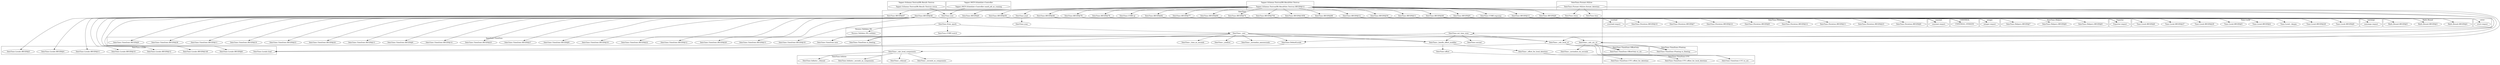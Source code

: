 digraph {
graph [overlap=false]
subgraph cluster_DateTime_TimeZone_Floating {
	label="DateTime::TimeZone::Floating";
	"DateTime::TimeZone::Floating::is_floating";
}
subgraph cluster_UNIVERSAL {
	label="UNIVERSAL";
	"UNIVERSAL::VERSION";
}
subgraph cluster_Params_Validate_XS {
	label="Params::Validate::XS";
	"Params::Validate::XS::validate";
}
subgraph cluster_Math_Round {
	label="Math::Round";
	"Math::Round::BEGIN@4";
	"Math::Round::BEGIN@3";
	"Math::Round::BEGIN@5";
}
subgraph cluster_DateTime_TimeZone_UTC {
	label="DateTime::TimeZone::UTC";
	"DateTime::TimeZone::UTC::is_utc";
	"DateTime::TimeZone::UTC::offset_for_local_datetime";
	"DateTime::TimeZone::UTC::offset_for_datetime";
}
subgraph cluster_Exporter {
	label="Exporter";
	"Exporter::import";
}
subgraph cluster_DateTime {
	label="DateTime";
	"DateTime::BEGIN@59";
	"DateTime::_time_as_seconds";
	"DateTime::BEGIN@46";
	"DateTime::offset";
	"DateTime::_rd2ymd";
	"DateTime::_new";
	"DateTime::CORE:qr";
	"DateTime::BEGIN@77";
	"DateTime::BEGIN@82";
	"DateTime::hms";
	"DateTime::BEGIN@47";
	"DateTime::_seconds_as_components";
	"DateTime::BEGIN@6";
	"DateTime::BEGIN@1858";
	"DateTime::BEGIN@12";
	"DateTime::_calc_utc_rd";
	"DateTime::set_time_zone";
	"DateTime::_normalize_nanoseconds";
	"DateTime::BEGIN@49";
	"DateTime::CORE:regcomp";
	"DateTime::BEGIN@74";
	"DateTime::_calc_local_components";
	"DateTime::BEGIN@80";
	"DateTime::DefaultLocale";
	"DateTime::clone";
	"DateTime::from_epoch";
	"DateTime::_ymd2rd";
	"DateTime::BEGIN@50";
	"DateTime::now";
	"DateTime::_handle_offset_modifier";
	"DateTime::BEGIN@76";
	"DateTime::BEGIN@9";
	"DateTime::BEGIN@86";
	"DateTime::_normalize_tai_seconds";
	"DateTime::BEGIN@13";
	"DateTime::CORE:match";
	"DateTime::_offset_for_local_datetime";
	"DateTime::BEGIN@78";
	"DateTime::second";
	"DateTime::ymd";
	"DateTime::BEGIN@11";
	"DateTime::_calc_local_rd";
	"DateTime::year";
	"DateTime::BEGIN@704";
	"DateTime::BEGIN@8";
	"DateTime::BEGIN@48";
}
subgraph cluster_Tapper_Schema_TestrunDB_Result_Testrun {
	label="Tapper::Schema::TestrunDB::Result::Testrun";
	"Tapper::Schema::TestrunDB::Result::Testrun::rerun";
}
subgraph cluster_Time_Local {
	label="Time::Local";
	"Time::Local::BEGIN@8";
	"Time::Local::BEGIN@28";
	"Time::Local::_daygm";
	"Time::Local::BEGIN@4";
	"Time::Local::BEGIN@5";
	"Time::Local::BEGIN@29";
	"Time::Local::BEGIN@27";
	"Time::Local::BEGIN@6";
}
subgraph cluster_overload {
	label="overload";
	"overload::import";
}
subgraph cluster_DateTime_TimeZone {
	label="DateTime::TimeZone";
	"DateTime::TimeZone::BEGIN@9";
	"DateTime::TimeZone::BEGIN@28";
	"DateTime::TimeZone::BEGIN@11";
	"DateTime::TimeZone::BEGIN@19";
	"DateTime::TimeZone::BEGIN@23";
	"DateTime::TimeZone::BEGIN@24";
	"DateTime::TimeZone::BEGIN@13";
	"DateTime::TimeZone::BEGIN@6";
	"DateTime::TimeZone::is_floating";
	"DateTime::TimeZone::BEGIN@14";
	"DateTime::TimeZone::BEGIN@25";
	"DateTime::TimeZone::BEGIN@27";
	"DateTime::TimeZone::BEGIN@8";
	"DateTime::TimeZone::BEGIN@16";
	"DateTime::TimeZone::BEGIN@22";
	"DateTime::TimeZone::new";
	"DateTime::TimeZone::BEGIN@12";
	"DateTime::TimeZone::BEGIN@26";
	"DateTime::TimeZone::BEGIN@15";
	"DateTime::TimeZone::BEGIN@18";
}
subgraph cluster_warnings {
	label="warnings";
	"warnings::import";
}
subgraph cluster_Tapper_MCP_Scheduler_Controller {
	label="Tapper::MCP::Scheduler::Controller";
	"Tapper::MCP::Scheduler::Controller::mark_job_as_running";
}
subgraph cluster_DateTime_Format_SQLite {
	label="DateTime::Format::SQLite";
	"DateTime::Format::SQLite::format_datetime";
}
subgraph cluster_strict {
	label="strict";
	"strict::import";
}
subgraph cluster_DateTime_Helpers {
	label="DateTime::Helpers";
	"DateTime::Helpers::BEGIN@9";
	"DateTime::Helpers::BEGIN@6";
	"DateTime::Helpers::BEGIN@7";
}
subgraph cluster_constant {
	label="constant";
	"constant::import";
}
subgraph cluster_DateTime_Infinite {
	label="DateTime::Infinite";
	"DateTime::Infinite::_seconds_as_components";
	"DateTime::Infinite::_rd2ymd";
}
subgraph cluster_DateTime_TimeZone_OffsetOnly {
	label="DateTime::TimeZone::OffsetOnly";
	"DateTime::TimeZone::OffsetOnly::is_utc";
}
subgraph cluster_DateTime_Locale {
	label="DateTime::Locale";
	"DateTime::Locale::BEGIN@3";
	"DateTime::Locale::BEGIN@4";
	"DateTime::Locale::BEGIN@11";
	"DateTime::Locale::BEGIN@10";
	"DateTime::Locale::load";
	"DateTime::Locale::BEGIN@12";
	"DateTime::Locale::BEGIN@140";
	"DateTime::Locale::BEGIN@6";
}
subgraph cluster_integer {
	label="integer";
	"integer::import";
}
subgraph cluster_DateTime_Duration {
	label="DateTime::Duration";
	"DateTime::Duration::BEGIN@6";
	"DateTime::Duration::BEGIN@23";
	"DateTime::Duration::BEGIN@11";
	"DateTime::Duration::BEGIN@12";
	"DateTime::Duration::BEGIN@9";
	"DateTime::Duration::BEGIN@14";
	"DateTime::Duration::BEGIN@7";
	"DateTime::Duration::BEGIN@10";
}
subgraph cluster_Tapper_Schema_TestrunDB_ResultSet_Testrun {
	label="Tapper::Schema::TestrunDB::ResultSet::Testrun";
	"Tapper::Schema::TestrunDB::ResultSet::Testrun::BEGIN@12";
}
"DateTime::BEGIN@12" -> "DateTime::Helpers::BEGIN@9";
"DateTime::BEGIN@47" -> "DateTime::Locale::BEGIN@11";
"DateTime::BEGIN@48" -> "DateTime::TimeZone::BEGIN@11";
"DateTime::_handle_offset_modifier" -> "DateTime::TimeZone::is_floating";
"DateTime::set_time_zone" -> "DateTime::TimeZone::is_floating";
"DateTime::BEGIN@48" -> "DateTime::TimeZone::BEGIN@27";
"DateTime::Format::SQLite::format_datetime" -> "DateTime::set_time_zone";
"DateTime::BEGIN@48" -> "DateTime::TimeZone::BEGIN@8";
"DateTime::BEGIN@49" -> "Exporter::import";
"DateTime::BEGIN@13" -> "Exporter::import";
"DateTime::BEGIN@11" -> "Exporter::import";
"DateTime::BEGIN@50" -> "Exporter::import";
"DateTime::BEGIN@49" -> "Time::Local::BEGIN@27";
"DateTime::_calc_local_rd" -> "DateTime::_calc_local_components";
"DateTime::BEGIN@48" -> "DateTime::TimeZone::BEGIN@19";
"DateTime::BEGIN@48" -> "DateTime::TimeZone::BEGIN@23";
"Tapper::Schema::TestrunDB::ResultSet::Testrun::BEGIN@12" -> "DateTime::BEGIN@76";
"DateTime::BEGIN@49" -> "Time::Local::BEGIN@4";
"Tapper::Schema::TestrunDB::ResultSet::Testrun::BEGIN@12" -> "DateTime::_calc_local_rd";
"DateTime::set_time_zone" -> "DateTime::_calc_local_rd";
"DateTime::_new" -> "DateTime::_calc_local_rd";
"DateTime::ymd" -> "DateTime::year";
"Tapper::Schema::TestrunDB::ResultSet::Testrun::BEGIN@12" -> "DateTime::BEGIN@8";
"DateTime::_calc_local_components" -> "DateTime::_rd2ymd";
"Tapper::Schema::TestrunDB::ResultSet::Testrun::BEGIN@12" -> "DateTime::BEGIN@82";
"DateTime::BEGIN@46" -> "DateTime::Duration::BEGIN@7";
"DateTime::BEGIN@48" -> "DateTime::TimeZone::BEGIN@28";
"DateTime::set_time_zone" -> "DateTime::_handle_offset_modifier";
"DateTime::_new" -> "DateTime::_handle_offset_modifier";
"Tapper::Schema::TestrunDB::ResultSet::Testrun::BEGIN@12" -> "DateTime::BEGIN@86";
"DateTime::set_time_zone" -> "DateTime::second";
"DateTime::_calc_local_components" -> "DateTime::Infinite::_rd2ymd";
"DateTime::BEGIN@46" -> "DateTime::Duration::BEGIN@14";
"DateTime::_handle_offset_modifier" -> "DateTime::offset";
"Tapper::Schema::TestrunDB::ResultSet::Testrun::BEGIN@12" -> "DateTime::BEGIN@49";
"DateTime::BEGIN@48" -> "DateTime::TimeZone::BEGIN@18";
"DateTime::from_epoch" -> "Params::Validate::XS::validate";
"DateTime::BEGIN@76" -> "constant::import";
"DateTime::BEGIN@78" -> "constant::import";
"DateTime::BEGIN@77" -> "constant::import";
"DateTime::BEGIN@82" -> "constant::import";
"DateTime::BEGIN@74" -> "constant::import";
"DateTime::BEGIN@80" -> "constant::import";
"DateTime::BEGIN@13" -> "Math::Round::BEGIN@3";
"DateTime::BEGIN@48" -> "DateTime::TimeZone::BEGIN@24";
"DateTime::BEGIN@59" -> "overload::import";
"DateTime::BEGIN@46" -> "DateTime::Duration::BEGIN@10";
"DateTime::BEGIN@47" -> "DateTime::Locale::BEGIN@12";
"DateTime::_handle_offset_modifier" -> "DateTime::_offset_for_local_datetime";
"DateTime::BEGIN@48" -> "DateTime::TimeZone::BEGIN@14";
"DateTime::BEGIN@9" -> "warnings::import";
"DateTime::BEGIN@12" -> "DateTime::Helpers::BEGIN@6";
"Tapper::Schema::TestrunDB::ResultSet::Testrun::BEGIN@12" -> "DateTime::BEGIN@46";
"DateTime::from_epoch" -> "DateTime::_new";
"Tapper::Schema::TestrunDB::ResultSet::Testrun::BEGIN@12" -> "DateTime::CORE:qr";
"DateTime::_calc_local_components" -> "DateTime::_seconds_as_components";
"DateTime::_offset_for_local_datetime" -> "DateTime::TimeZone::UTC::offset_for_local_datetime";
"Tapper::Schema::TestrunDB::ResultSet::Testrun::BEGIN@12" -> "DateTime::BEGIN@12";
"Tapper::Schema::TestrunDB::ResultSet::Testrun::BEGIN@12" -> "DateTime::BEGIN@1858";
"Tapper::Schema::TestrunDB::ResultSet::Testrun::BEGIN@12" -> "DateTime::_calc_utc_rd";
"DateTime::_new" -> "DateTime::_calc_utc_rd";
"DateTime::_calc_local_rd" -> "DateTime::TimeZone::OffsetOnly::is_utc";
"DateTime::_calc_utc_rd" -> "DateTime::TimeZone::OffsetOnly::is_utc";
"Tapper::Schema::TestrunDB::ResultSet::Testrun::BEGIN@12" -> "DateTime::DefaultLocale";
"DateTime::_new" -> "DateTime::DefaultLocale";
"DateTime::BEGIN@49" -> "Time::Local::BEGIN@29";
"Tapper::Schema::TestrunDB::ResultSet::Testrun::BEGIN@12" -> "DateTime::BEGIN@13";
"DateTime::BEGIN@13" -> "Math::Round::BEGIN@4";
"DateTime::BEGIN@47" -> "DateTime::Locale::BEGIN@4";
"DateTime::Format::SQLite::format_datetime" -> "DateTime::ymd";
"DateTime::DefaultLocale" -> "DateTime::Locale::load";
"DateTime::_new" -> "DateTime::Locale::load";
"DateTime::BEGIN@8" -> "strict::import";
"DateTime::BEGIN@50" -> "UNIVERSAL::VERSION";
"DateTime::BEGIN@47" -> "UNIVERSAL::VERSION";
"DateTime::BEGIN@49" -> "UNIVERSAL::VERSION";
"DateTime::BEGIN@48" -> "UNIVERSAL::VERSION";
"Tapper::Schema::TestrunDB::ResultSet::Testrun::BEGIN@12" -> "DateTime::BEGIN@59";
"DateTime::BEGIN@47" -> "DateTime::Locale::BEGIN@140";
"DateTime::Format::SQLite::format_datetime" -> "DateTime::hms";
"Tapper::Schema::TestrunDB::ResultSet::Testrun::BEGIN@12" -> "DateTime::BEGIN@6";
"DateTime::BEGIN@12" -> "DateTime::Helpers::BEGIN@7";
"DateTime::_new" -> "DateTime::_normalize_nanoseconds";
"Tapper::Schema::TestrunDB::ResultSet::Testrun::BEGIN@12" -> "DateTime::CORE:regcomp";
"DateTime::BEGIN@47" -> "DateTime::Locale::BEGIN@3";
"DateTime::_new" -> "DateTime::_ymd2rd";
"DateTime::_calc_local_rd" -> "DateTime::TimeZone::UTC::is_utc";
"DateTime::_calc_utc_rd" -> "DateTime::TimeZone::UTC::is_utc";
"Tapper::Schema::TestrunDB::ResultSet::Testrun::BEGIN@12" -> "DateTime::BEGIN@9";
"DateTime::BEGIN@48" -> "DateTime::TimeZone::BEGIN@13";
"Tapper::Schema::TestrunDB::ResultSet::Testrun::BEGIN@12" -> "DateTime::BEGIN@78";
"DateTime::BEGIN@48" -> "DateTime::TimeZone::BEGIN@25";
"DateTime::offset" -> "DateTime::TimeZone::UTC::offset_for_datetime";
"DateTime::BEGIN@46" -> "DateTime::Duration::BEGIN@11";
"DateTime::_new" -> "DateTime::_time_as_seconds";
"DateTime::BEGIN@49" -> "Time::Local::BEGIN@28";
"DateTime::BEGIN@48" -> "DateTime::TimeZone::BEGIN@16";
"DateTime::BEGIN@49" -> "Time::Local::BEGIN@8";
"Tapper::Schema::TestrunDB::ResultSet::Testrun::BEGIN@12" -> "DateTime::BEGIN@80";
"DateTime::Format::SQLite::format_datetime" -> "DateTime::clone";
"DateTime::_calc_utc_rd" -> "DateTime::_normalize_tai_seconds";
"DateTime::from_epoch" -> "DateTime::CORE:match";
"DateTime::BEGIN@48" -> "DateTime::TimeZone::BEGIN@26";
"Tapper::Schema::TestrunDB::ResultSet::Testrun::BEGIN@12" -> "DateTime::BEGIN@48";
"DateTime::BEGIN@48" -> "DateTime::TimeZone::BEGIN@9";
"DateTime::BEGIN@49" -> "Time::Local::_daygm";
"Tapper::Schema::TestrunDB::ResultSet::Testrun::BEGIN@12" -> "DateTime::BEGIN@47";
"DateTime::BEGIN@13" -> "Math::Round::BEGIN@5";
"DateTime::BEGIN@48" -> "DateTime::TimeZone::BEGIN@22";
"DateTime::BEGIN@49" -> "Time::Local::BEGIN@6";
"DateTime::BEGIN@47" -> "DateTime::Locale::BEGIN@10";
"DateTime::BEGIN@46" -> "DateTime::Duration::BEGIN@9";
"DateTime::BEGIN@48" -> "DateTime::TimeZone::BEGIN@12";
"Tapper::Schema::TestrunDB::ResultSet::Testrun::BEGIN@12" -> "DateTime::BEGIN@11";
"DateTime::BEGIN@48" -> "DateTime::TimeZone::BEGIN@15";
"DateTime::BEGIN@46" -> "DateTime::Duration::BEGIN@12";
"DateTime::BEGIN@49" -> "Time::Local::BEGIN@5";
"Tapper::Schema::TestrunDB::ResultSet::Testrun::BEGIN@12" -> "DateTime::BEGIN@77";
"DateTime::BEGIN@46" -> "DateTime::Duration::BEGIN@23";
"DateTime::BEGIN@46" -> "DateTime::Duration::BEGIN@6";
"DateTime::set_time_zone" -> "DateTime::TimeZone::new";
"DateTime::_new" -> "DateTime::TimeZone::new";
"DateTime::_calc_local_components" -> "DateTime::Infinite::_seconds_as_components";
"Tapper::Schema::TestrunDB::ResultSet::Testrun::BEGIN@12" -> "DateTime::BEGIN@74";
"DateTime::BEGIN@704" -> "integer::import";
"DateTime::BEGIN@1858" -> "integer::import";
"DateTime::_calc_local_rd" -> "DateTime::TimeZone::Floating::is_floating";
"DateTime::_calc_utc_rd" -> "DateTime::TimeZone::Floating::is_floating";
"DateTime::now" -> "DateTime::from_epoch";
"Tapper::Schema::TestrunDB::ResultSet::Testrun::BEGIN@12" -> "DateTime::BEGIN@50";
"Tapper::MCP::Scheduler::Controller::mark_job_as_running" -> "DateTime::now";
"Tapper::Schema::TestrunDB::Result::Testrun::rerun" -> "DateTime::now";
"DateTime::BEGIN@47" -> "DateTime::Locale::BEGIN@6";
"DateTime::BEGIN@48" -> "DateTime::TimeZone::BEGIN@6";
"Tapper::Schema::TestrunDB::ResultSet::Testrun::BEGIN@12" -> "DateTime::BEGIN@704";
}
